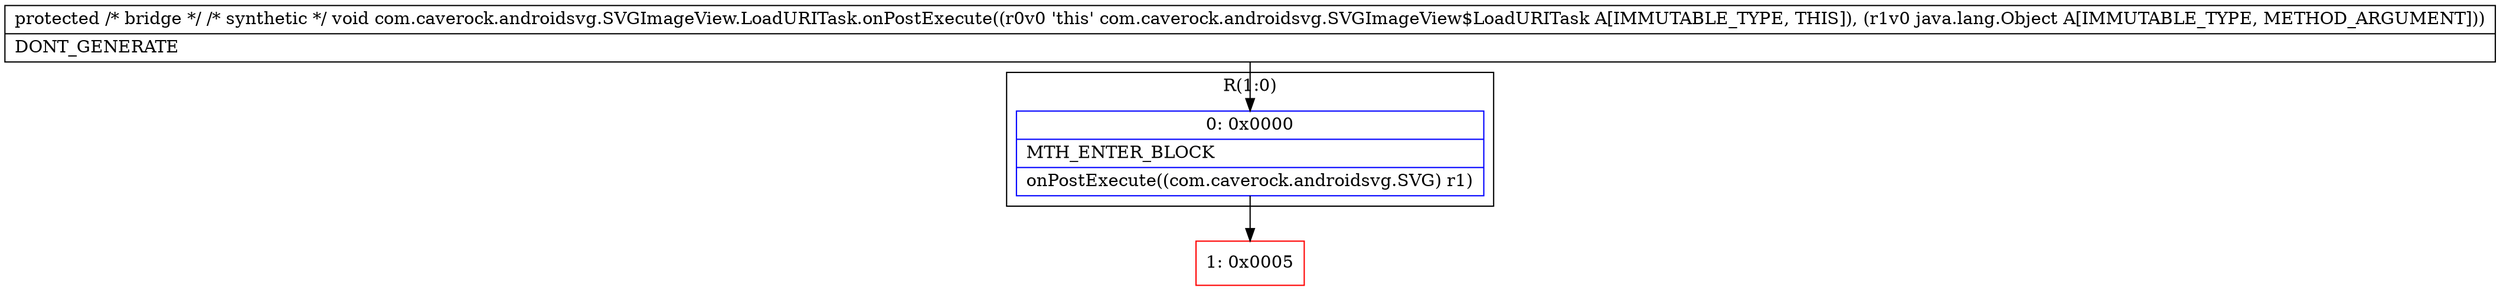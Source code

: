 digraph "CFG forcom.caverock.androidsvg.SVGImageView.LoadURITask.onPostExecute(Ljava\/lang\/Object;)V" {
subgraph cluster_Region_1463417540 {
label = "R(1:0)";
node [shape=record,color=blue];
Node_0 [shape=record,label="{0\:\ 0x0000|MTH_ENTER_BLOCK\l|onPostExecute((com.caverock.androidsvg.SVG) r1)\l}"];
}
Node_1 [shape=record,color=red,label="{1\:\ 0x0005}"];
MethodNode[shape=record,label="{protected \/* bridge *\/ \/* synthetic *\/ void com.caverock.androidsvg.SVGImageView.LoadURITask.onPostExecute((r0v0 'this' com.caverock.androidsvg.SVGImageView$LoadURITask A[IMMUTABLE_TYPE, THIS]), (r1v0 java.lang.Object A[IMMUTABLE_TYPE, METHOD_ARGUMENT]))  | DONT_GENERATE\l}"];
MethodNode -> Node_0;
Node_0 -> Node_1;
}

